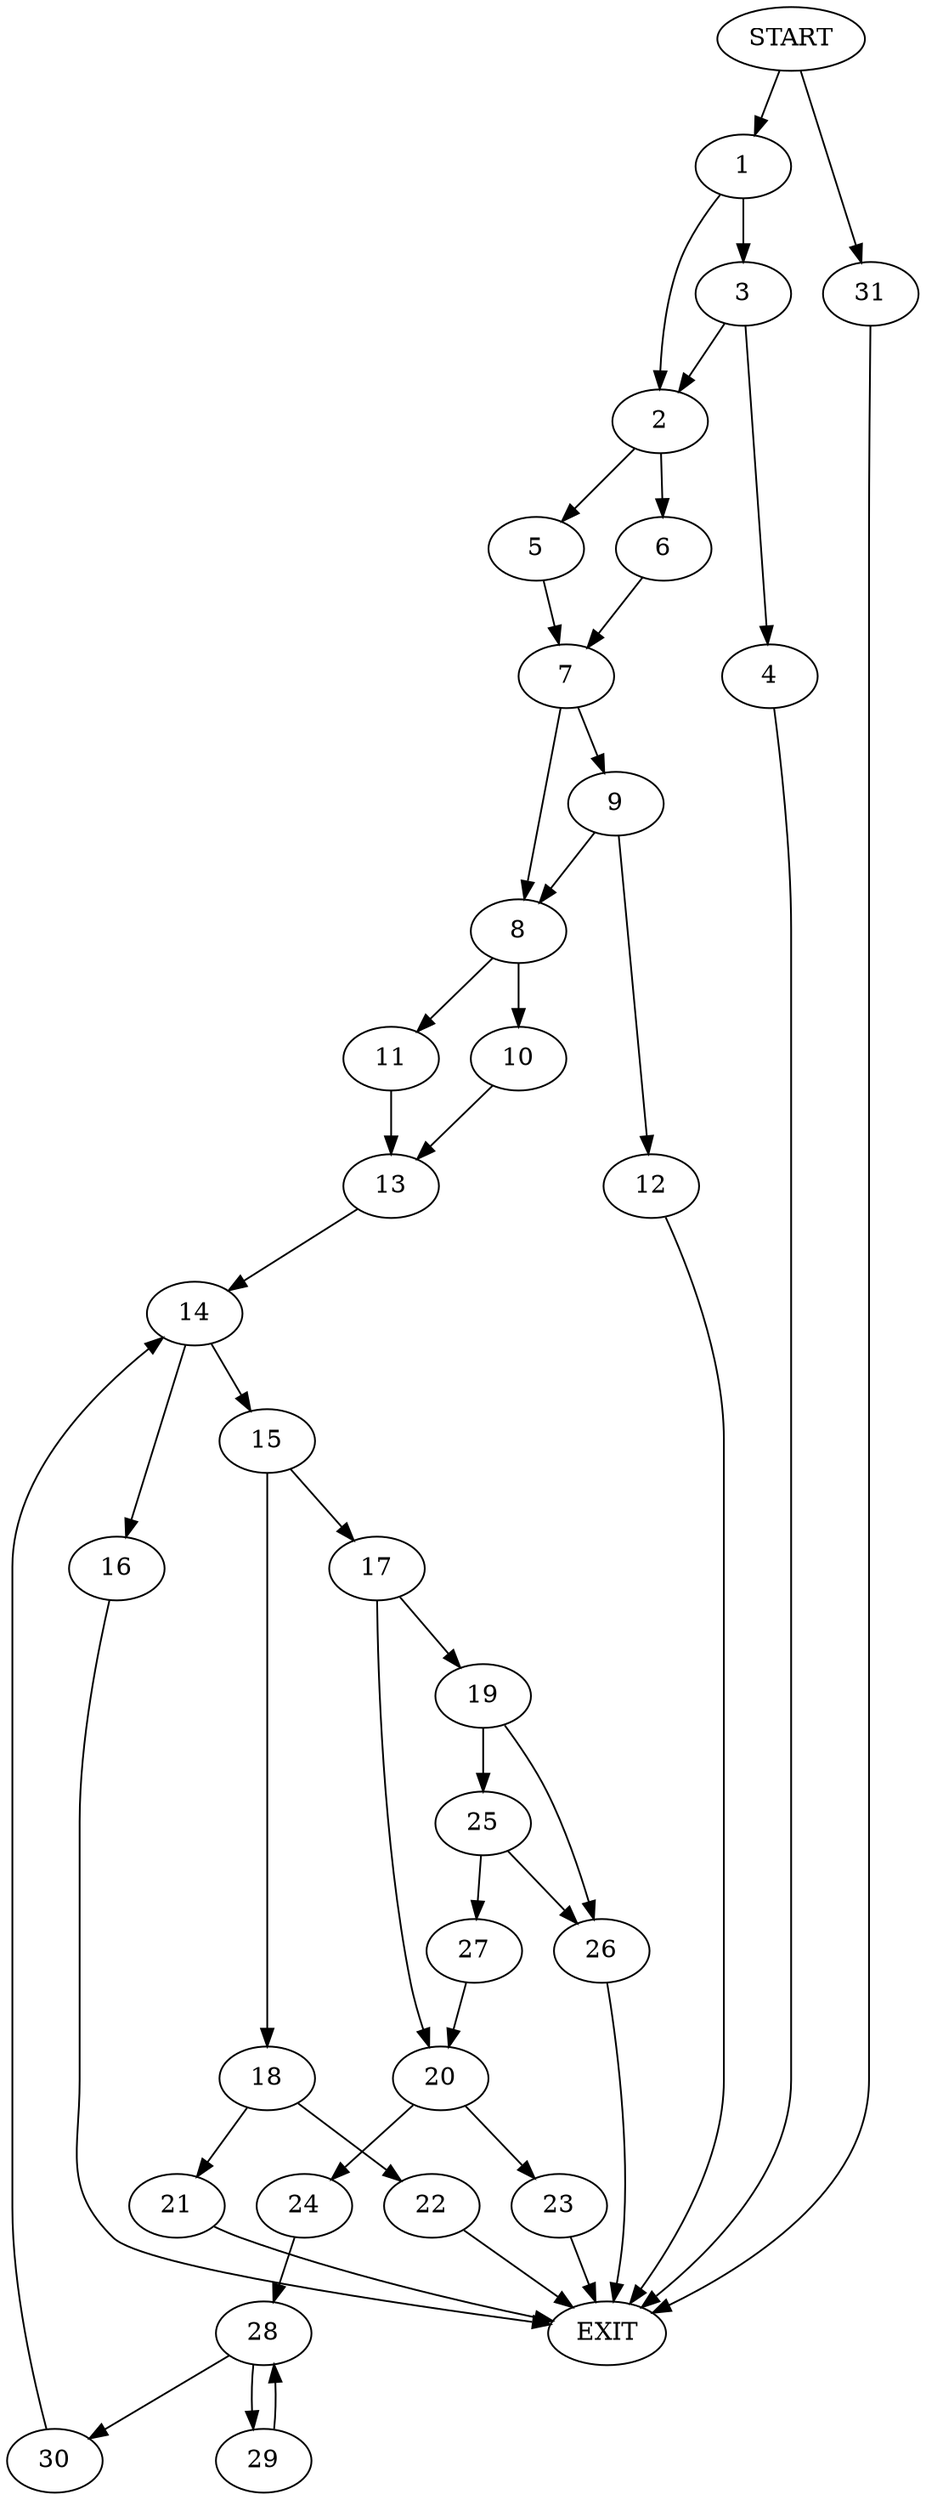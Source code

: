 digraph {
0 [label="START"]
32 [label="EXIT"]
0 -> 1
1 -> 2
1 -> 3
3 -> 4
3 -> 2
2 -> 5
2 -> 6
4 -> 32
5 -> 7
6 -> 7
7 -> 8
7 -> 9
8 -> 10
8 -> 11
9 -> 12
9 -> 8
12 -> 32
10 -> 13
11 -> 13
13 -> 14
14 -> 15
14 -> 16
15 -> 17
15 -> 18
16 -> 32
17 -> 19
17 -> 20
18 -> 21
18 -> 22
22 -> 32
21 -> 32
20 -> 23
20 -> 24
19 -> 25
19 -> 26
25 -> 26
25 -> 27
26 -> 32
27 -> 20
23 -> 32
24 -> 28
28 -> 29
28 -> 30
30 -> 14
29 -> 28
0 -> 31
31 -> 32
}
